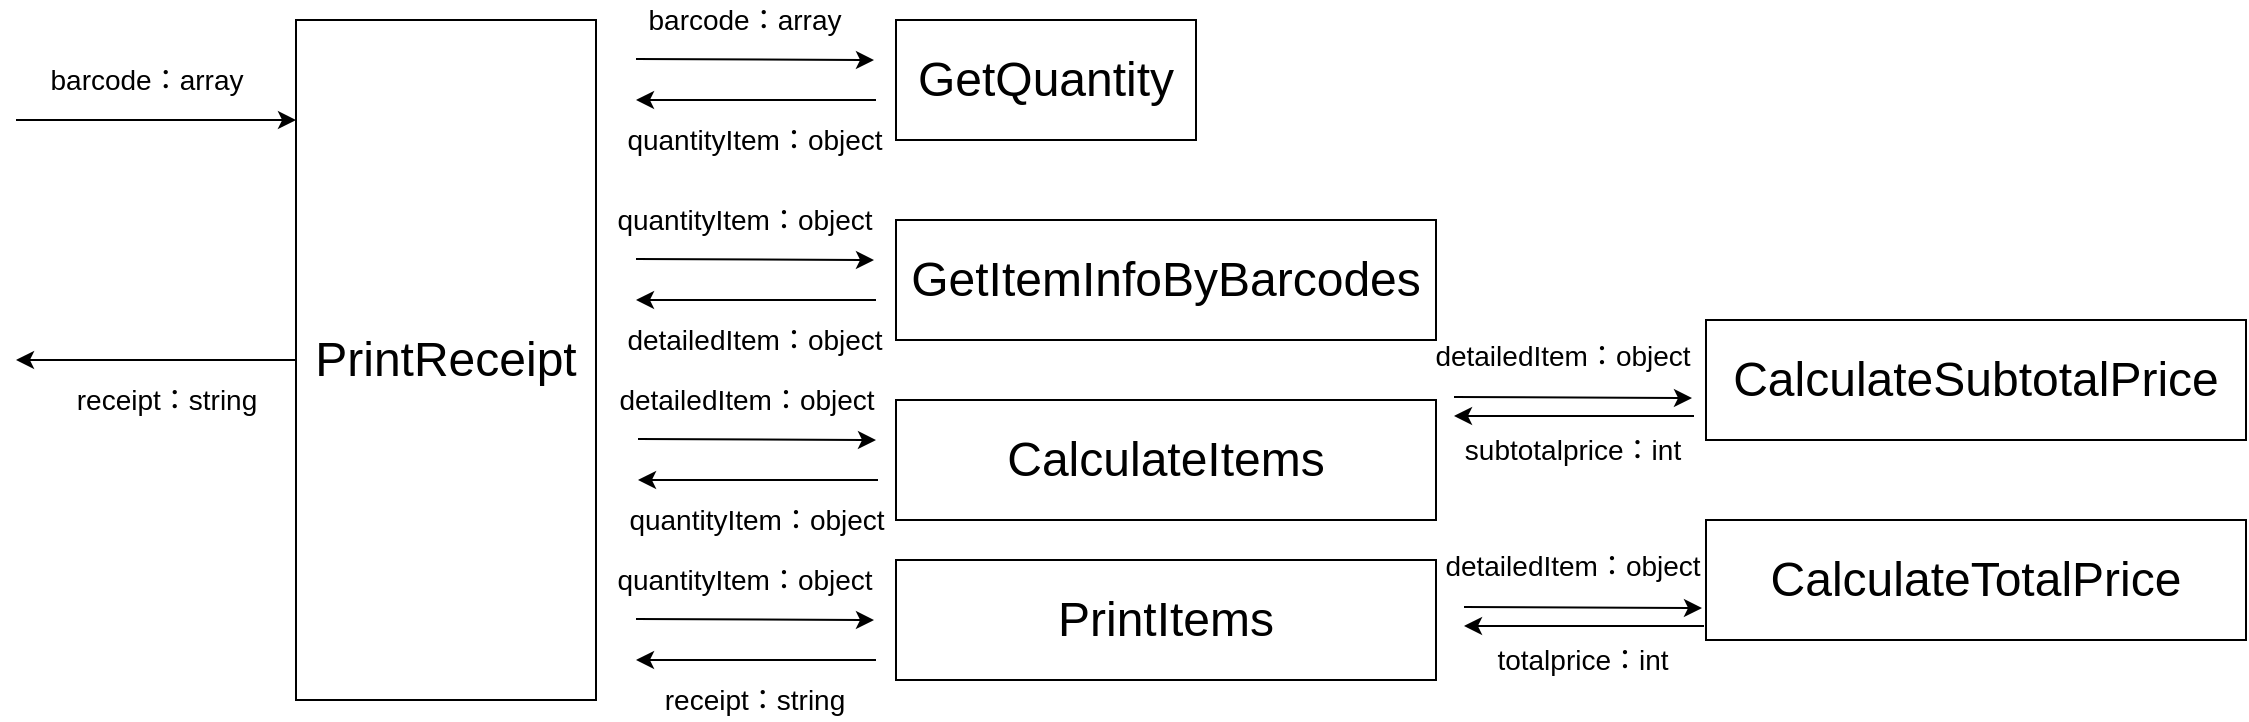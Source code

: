 <mxfile version="13.4.9" type="device"><diagram id="VRgClugd789tFmMYyxJZ" name="Page-1"><mxGraphModel dx="1304" dy="578" grid="1" gridSize="10" guides="1" tooltips="1" connect="1" arrows="1" fold="1" page="1" pageScale="1" pageWidth="827" pageHeight="1169" math="0" shadow="0"><root><mxCell id="0"/><mxCell id="1" parent="0"/><mxCell id="arcpuUV_JfJIhRGvQHqn-1" value="&lt;font style=&quot;font-size: 24px&quot;&gt;PrintReceipt&lt;/font&gt;" style="rounded=0;whiteSpace=wrap;html=1;" vertex="1" parent="1"><mxGeometry x="150" y="130" width="150" height="340" as="geometry"/></mxCell><mxCell id="arcpuUV_JfJIhRGvQHqn-2" value="" style="endArrow=classic;html=1;entryX=-0.016;entryY=0.817;entryDx=0;entryDy=0;entryPerimeter=0;" edge="1" parent="1"><mxGeometry width="50" height="50" relative="1" as="geometry"><mxPoint x="10" y="180" as="sourcePoint"/><mxPoint x="150" y="180.06" as="targetPoint"/></mxGeometry></mxCell><mxCell id="arcpuUV_JfJIhRGvQHqn-3" value="&lt;font&gt;&lt;span style=&quot;font-size: 14px&quot;&gt;barcode：array&lt;/span&gt;&lt;br&gt;&lt;/font&gt;" style="text;html=1;resizable=0;autosize=1;align=center;verticalAlign=middle;points=[];fillColor=none;strokeColor=none;rounded=0;" vertex="1" parent="1"><mxGeometry x="20" y="150" width="110" height="20" as="geometry"/></mxCell><mxCell id="arcpuUV_JfJIhRGvQHqn-4" value="" style="endArrow=classic;html=1;exitX=0;exitY=0.25;exitDx=0;exitDy=0;" edge="1" parent="1"><mxGeometry width="50" height="50" relative="1" as="geometry"><mxPoint x="150" y="300" as="sourcePoint"/><mxPoint x="10" y="300" as="targetPoint"/></mxGeometry></mxCell><mxCell id="arcpuUV_JfJIhRGvQHqn-5" value="&lt;font&gt;&lt;font style=&quot;font-size: 14px&quot;&gt;receipt：string&lt;/font&gt;&lt;br&gt;&lt;/font&gt;" style="text;html=1;resizable=0;autosize=1;align=center;verticalAlign=middle;points=[];fillColor=none;strokeColor=none;rounded=0;" vertex="1" parent="1"><mxGeometry x="30" y="310" width="110" height="20" as="geometry"/></mxCell><mxCell id="arcpuUV_JfJIhRGvQHqn-6" value="&lt;font style=&quot;font-size: 24px&quot;&gt;GetQuantity&lt;/font&gt;" style="rounded=0;whiteSpace=wrap;html=1;" vertex="1" parent="1"><mxGeometry x="450" y="130" width="150" height="60" as="geometry"/></mxCell><mxCell id="arcpuUV_JfJIhRGvQHqn-7" value="" style="endArrow=classic;html=1;" edge="1" parent="1"><mxGeometry width="50" height="50" relative="1" as="geometry"><mxPoint x="320" y="149.5" as="sourcePoint"/><mxPoint x="439" y="150" as="targetPoint"/></mxGeometry></mxCell><mxCell id="arcpuUV_JfJIhRGvQHqn-8" value="" style="endArrow=classic;html=1;" edge="1" parent="1"><mxGeometry width="50" height="50" relative="1" as="geometry"><mxPoint x="440" y="170" as="sourcePoint"/><mxPoint x="320" y="170" as="targetPoint"/></mxGeometry></mxCell><mxCell id="arcpuUV_JfJIhRGvQHqn-9" value="&lt;font&gt;&lt;span style=&quot;font-size: 14px&quot;&gt;barcode：array&lt;/span&gt;&lt;br&gt;&lt;/font&gt;" style="text;html=1;resizable=0;autosize=1;align=center;verticalAlign=middle;points=[];fillColor=none;strokeColor=none;rounded=0;" vertex="1" parent="1"><mxGeometry x="319" y="120" width="110" height="20" as="geometry"/></mxCell><mxCell id="arcpuUV_JfJIhRGvQHqn-10" value="&lt;font&gt;&lt;span style=&quot;font-size: 14px&quot;&gt;quantityItem：object&lt;/span&gt;&lt;br&gt;&lt;/font&gt;" style="text;html=1;resizable=0;autosize=1;align=center;verticalAlign=middle;points=[];fillColor=none;strokeColor=none;rounded=0;" vertex="1" parent="1"><mxGeometry x="309" y="180" width="140" height="20" as="geometry"/></mxCell><mxCell id="arcpuUV_JfJIhRGvQHqn-11" value="&lt;font style=&quot;font-size: 24px&quot;&gt;GetItemInfoByBarcodes&lt;/font&gt;" style="rounded=0;whiteSpace=wrap;html=1;" vertex="1" parent="1"><mxGeometry x="450" y="230" width="270" height="60" as="geometry"/></mxCell><mxCell id="arcpuUV_JfJIhRGvQHqn-12" value="" style="endArrow=classic;html=1;" edge="1" parent="1"><mxGeometry width="50" height="50" relative="1" as="geometry"><mxPoint x="320" y="249.5" as="sourcePoint"/><mxPoint x="439" y="250" as="targetPoint"/></mxGeometry></mxCell><mxCell id="arcpuUV_JfJIhRGvQHqn-13" value="" style="endArrow=classic;html=1;" edge="1" parent="1"><mxGeometry width="50" height="50" relative="1" as="geometry"><mxPoint x="440" y="270" as="sourcePoint"/><mxPoint x="320" y="270" as="targetPoint"/></mxGeometry></mxCell><mxCell id="arcpuUV_JfJIhRGvQHqn-14" value="&lt;font&gt;&lt;span style=&quot;font-size: 14px&quot;&gt;quantityItem：object&lt;/span&gt;&lt;br&gt;&lt;/font&gt;" style="text;html=1;resizable=0;autosize=1;align=center;verticalAlign=middle;points=[];fillColor=none;strokeColor=none;rounded=0;" vertex="1" parent="1"><mxGeometry x="304" y="220" width="140" height="20" as="geometry"/></mxCell><mxCell id="arcpuUV_JfJIhRGvQHqn-15" value="&lt;font&gt;&lt;span style=&quot;font-size: 14px&quot;&gt;detailedItem：object&lt;/span&gt;&lt;br&gt;&lt;/font&gt;" style="text;html=1;resizable=0;autosize=1;align=center;verticalAlign=middle;points=[];fillColor=none;strokeColor=none;rounded=0;" vertex="1" parent="1"><mxGeometry x="309" y="280" width="140" height="20" as="geometry"/></mxCell><mxCell id="arcpuUV_JfJIhRGvQHqn-16" value="&lt;font style=&quot;font-size: 24px&quot;&gt;CalculateItems&lt;/font&gt;" style="rounded=0;whiteSpace=wrap;html=1;" vertex="1" parent="1"><mxGeometry x="450" y="320" width="270" height="60" as="geometry"/></mxCell><mxCell id="arcpuUV_JfJIhRGvQHqn-35" value="" style="endArrow=classic;html=1;" edge="1" parent="1"><mxGeometry width="50" height="50" relative="1" as="geometry"><mxPoint x="321" y="339.5" as="sourcePoint"/><mxPoint x="440" y="340" as="targetPoint"/></mxGeometry></mxCell><mxCell id="arcpuUV_JfJIhRGvQHqn-36" value="" style="endArrow=classic;html=1;" edge="1" parent="1"><mxGeometry width="50" height="50" relative="1" as="geometry"><mxPoint x="441" y="360" as="sourcePoint"/><mxPoint x="321" y="360" as="targetPoint"/></mxGeometry></mxCell><mxCell id="arcpuUV_JfJIhRGvQHqn-37" value="&lt;font&gt;&lt;span style=&quot;font-size: 14px&quot;&gt;detailedItem：object&lt;/span&gt;&lt;br&gt;&lt;/font&gt;" style="text;html=1;resizable=0;autosize=1;align=center;verticalAlign=middle;points=[];fillColor=none;strokeColor=none;rounded=0;" vertex="1" parent="1"><mxGeometry x="305" y="310" width="140" height="20" as="geometry"/></mxCell><mxCell id="arcpuUV_JfJIhRGvQHqn-38" value="&lt;font&gt;&lt;span style=&quot;font-size: 14px&quot;&gt;quantityItem：object&lt;/span&gt;&lt;br&gt;&lt;/font&gt;" style="text;html=1;resizable=0;autosize=1;align=center;verticalAlign=middle;points=[];fillColor=none;strokeColor=none;rounded=0;" vertex="1" parent="1"><mxGeometry x="310" y="370" width="140" height="20" as="geometry"/></mxCell><mxCell id="arcpuUV_JfJIhRGvQHqn-39" value="&lt;font style=&quot;font-size: 24px&quot;&gt;PrintItems&lt;/font&gt;" style="rounded=0;whiteSpace=wrap;html=1;" vertex="1" parent="1"><mxGeometry x="450" y="400" width="270" height="60" as="geometry"/></mxCell><mxCell id="arcpuUV_JfJIhRGvQHqn-40" value="" style="endArrow=classic;html=1;" edge="1" parent="1"><mxGeometry width="50" height="50" relative="1" as="geometry"><mxPoint x="320" y="429.5" as="sourcePoint"/><mxPoint x="439" y="430" as="targetPoint"/></mxGeometry></mxCell><mxCell id="arcpuUV_JfJIhRGvQHqn-41" value="" style="endArrow=classic;html=1;" edge="1" parent="1"><mxGeometry width="50" height="50" relative="1" as="geometry"><mxPoint x="440" y="450" as="sourcePoint"/><mxPoint x="320" y="450" as="targetPoint"/></mxGeometry></mxCell><mxCell id="arcpuUV_JfJIhRGvQHqn-42" value="&lt;font&gt;&lt;span style=&quot;font-size: 14px&quot;&gt;quantityItem：object&lt;/span&gt;&lt;br&gt;&lt;/font&gt;" style="text;html=1;resizable=0;autosize=1;align=center;verticalAlign=middle;points=[];fillColor=none;strokeColor=none;rounded=0;" vertex="1" parent="1"><mxGeometry x="304" y="400" width="140" height="20" as="geometry"/></mxCell><mxCell id="arcpuUV_JfJIhRGvQHqn-43" value="&lt;font&gt;&lt;span style=&quot;font-size: 14px&quot;&gt;receipt：string&lt;/span&gt;&lt;br&gt;&lt;/font&gt;" style="text;html=1;resizable=0;autosize=1;align=center;verticalAlign=middle;points=[];fillColor=none;strokeColor=none;rounded=0;" vertex="1" parent="1"><mxGeometry x="324" y="460" width="110" height="20" as="geometry"/></mxCell><mxCell id="arcpuUV_JfJIhRGvQHqn-44" value="&lt;font style=&quot;font-size: 24px&quot;&gt;CalculateSubtotalPrice&lt;/font&gt;" style="rounded=0;whiteSpace=wrap;html=1;" vertex="1" parent="1"><mxGeometry x="855" y="280" width="270" height="60" as="geometry"/></mxCell><mxCell id="arcpuUV_JfJIhRGvQHqn-45" value="&lt;font style=&quot;font-size: 24px&quot;&gt;CalculateTotalPrice&lt;/font&gt;" style="rounded=0;whiteSpace=wrap;html=1;" vertex="1" parent="1"><mxGeometry x="855" y="380" width="270" height="60" as="geometry"/></mxCell><mxCell id="arcpuUV_JfJIhRGvQHqn-54" value="" style="endArrow=classic;html=1;" edge="1" parent="1"><mxGeometry width="50" height="50" relative="1" as="geometry"><mxPoint x="729" y="318.5" as="sourcePoint"/><mxPoint x="848" y="319" as="targetPoint"/></mxGeometry></mxCell><mxCell id="arcpuUV_JfJIhRGvQHqn-55" value="" style="endArrow=classic;html=1;" edge="1" parent="1"><mxGeometry width="50" height="50" relative="1" as="geometry"><mxPoint x="849" y="328" as="sourcePoint"/><mxPoint x="729" y="328" as="targetPoint"/></mxGeometry></mxCell><mxCell id="arcpuUV_JfJIhRGvQHqn-56" value="&lt;font&gt;&lt;span style=&quot;font-size: 14px&quot;&gt;detailedItem：object&lt;/span&gt;&lt;br&gt;&lt;/font&gt;" style="text;html=1;resizable=0;autosize=1;align=center;verticalAlign=middle;points=[];fillColor=none;strokeColor=none;rounded=0;" vertex="1" parent="1"><mxGeometry x="713" y="288" width="140" height="20" as="geometry"/></mxCell><mxCell id="arcpuUV_JfJIhRGvQHqn-57" value="&lt;font&gt;&lt;span style=&quot;font-size: 14px&quot;&gt;subtotalprice：int&lt;/span&gt;&lt;br&gt;&lt;/font&gt;" style="text;html=1;resizable=0;autosize=1;align=center;verticalAlign=middle;points=[];fillColor=none;strokeColor=none;rounded=0;" vertex="1" parent="1"><mxGeometry x="728" y="335" width="120" height="20" as="geometry"/></mxCell><mxCell id="arcpuUV_JfJIhRGvQHqn-58" value="" style="endArrow=classic;html=1;" edge="1" parent="1"><mxGeometry width="50" height="50" relative="1" as="geometry"><mxPoint x="734" y="423.5" as="sourcePoint"/><mxPoint x="853" y="424" as="targetPoint"/></mxGeometry></mxCell><mxCell id="arcpuUV_JfJIhRGvQHqn-59" value="" style="endArrow=classic;html=1;" edge="1" parent="1"><mxGeometry width="50" height="50" relative="1" as="geometry"><mxPoint x="854" y="433" as="sourcePoint"/><mxPoint x="734" y="433" as="targetPoint"/></mxGeometry></mxCell><mxCell id="arcpuUV_JfJIhRGvQHqn-60" value="&lt;font&gt;&lt;span style=&quot;font-size: 14px&quot;&gt;detailedItem：object&lt;/span&gt;&lt;br&gt;&lt;/font&gt;" style="text;html=1;resizable=0;autosize=1;align=center;verticalAlign=middle;points=[];fillColor=none;strokeColor=none;rounded=0;" vertex="1" parent="1"><mxGeometry x="718" y="393" width="140" height="20" as="geometry"/></mxCell><mxCell id="arcpuUV_JfJIhRGvQHqn-61" value="&lt;font&gt;&lt;span style=&quot;font-size: 14px&quot;&gt;totalprice：int&lt;/span&gt;&lt;br&gt;&lt;/font&gt;" style="text;html=1;resizable=0;autosize=1;align=center;verticalAlign=middle;points=[];fillColor=none;strokeColor=none;rounded=0;" vertex="1" parent="1"><mxGeometry x="743" y="440" width="100" height="20" as="geometry"/></mxCell></root></mxGraphModel></diagram></mxfile>